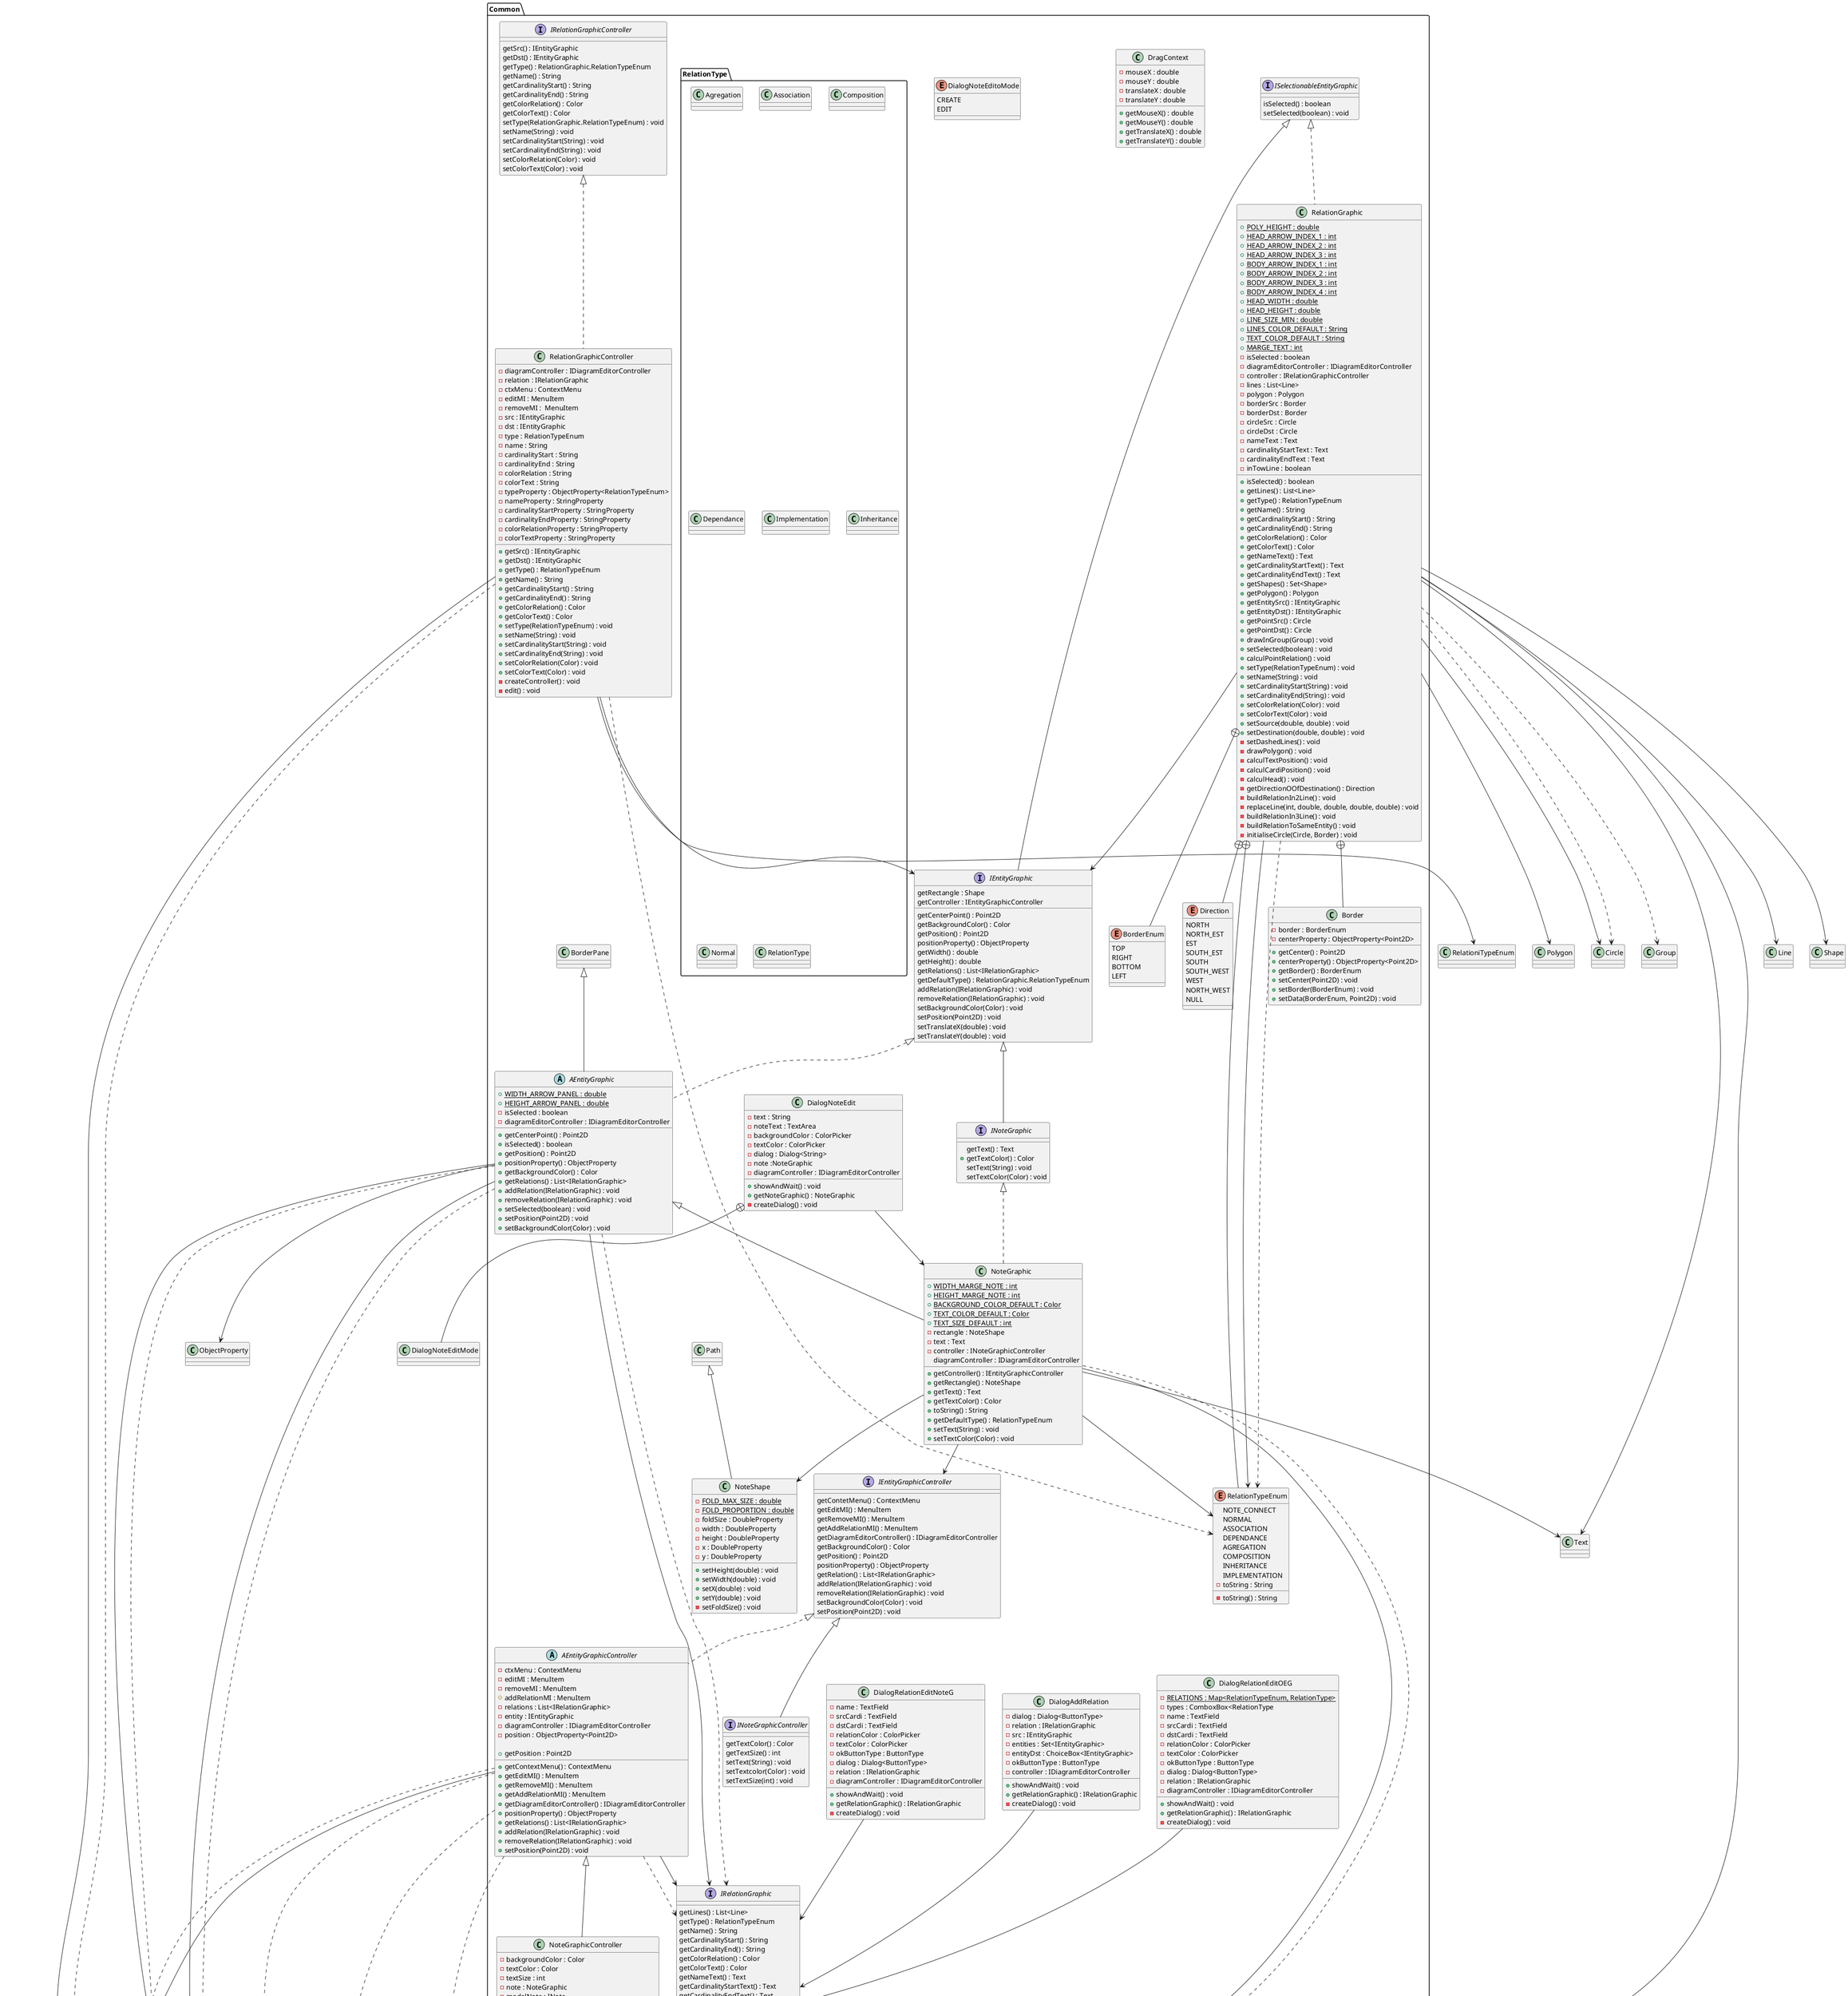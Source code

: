 @startuml
package Common {


    package RelationType {
                class Agregation
                class Association
                class Composition
                class Dependance
                class Implementation
                class Inheritance
                class Normal
                class RelationType
                
            }
    class DragContext {
            - mouseX : double
            - mouseY : double
            - translateX : double
            - translateY : double
        
            + getMouseX() : double
            + getMouseY() : double
            + getTranslateX() : double
            + getTranslateY() : double
    }
    
    abstract class AEntityGraphic extends BorderPane implements IEntityGraphic {
        + {static} WIDTH_ARROW_PANEL : double
        + {static} HEIGHT_ARROW_PANEL : double
        - isSelected : boolean
        - diagramEditorController : IDiagramEditorController
        
        + getCenterPoint() : Point2D
        + isSelected() : boolean
        + getPosition() : Point2D
        + positionProperty() : ObjectProperty
        + getBackgroundColor() : Color
        + getRelations() : List<IRelationGraphic>
        + addRelation(IRelationGraphic) : void
        + removeRelation(IRelationGraphic) : void
        + setSelected(boolean) : void
        + setPosition(Point2D) : void
        + setBackgroundColor(Color) : void
    }
    
    abstract class AEntityGraphicController implements IEntityGraphicController {
        - ctxMenu : ContextMenu
        - editMI : MenuItem
        - removeMI : MenuItem
        # addRelationMI : MenuItem
        - relations : List<IRelationGraphic>
        - entity : IEntityGraphic
        - diagramController : IDiagramEditorController
        - position : ObjectProperty<Point2D>
        
        + getContextMenu() : ContextMenu
        + getEditMI() : MenuItem
        + getRemoveMI() : MenuItem
        + getAddRelationMI() : MenuItem
        + getDiagramEditorController() : IDiagramEditorController
        + getPosition : Point2D
        + positionProperty() : ObjectProperty
        + getRelations() : List<IRelationGraphic>
        + addRelation(IRelationGraphic) : void
        + removeRelation(IRelationGraphic) : void
        + setPosition(Point2D) : void
    }
    
    class DialogAddRelation {
        - dialog : Dialog<ButtonType>
        - relation : IRelationGraphic
        - src : IEntityGraphic
        - entities : Set<IEntityGraphic>
        - entityDst : ChoiceBox<IEntityGraphic>
        - okButtonType : ButtonType
        - controller : IDiagramEditorController
        
        + showAndWait() : void
        + getRelationGraphic() : IRelationGraphic
        - createDialog() : void
    }
    class DialogNoteEdit {
        - text : String
        - noteText : TextArea
        - backgroundColor : ColorPicker
        - textColor : ColorPicker
        - dialog : Dialog<String>
        - note :NoteGraphic
        - diagramController : IDiagramEditorController
        
        + showAndWait() : void
        + getNoteGraphic() : NoteGraphic
        - createDialog() : void
    }
    enum DialogNoteEditoMode {
        CREATE
        EDIT
    }
    
    class DialogRelationEditNoteG {
        - name : TextField
        - srcCardi : TextField
        - dstCardi : TextField
        - relationColor : ColorPicker
        - textColor : ColorPicker
        - okButtonType : ButtonType
        - dialog : Dialog<ButtonType>
        - relation : IRelationGraphic
        - diagramController : IDiagramEditorController
        
        + showAndWait() : void
        + getRelationGraphic() : IRelationGraphic
        - createDialog() : void
        
    }
    
    class DialogRelationEditOEG {
        - {static} RELATIONS : Map<RelationTypeEnum, RelationType>
        - types : ComboxBox<RelationType
        - name : TextField
        - srcCardi : TextField
        - dstCardi : TextField
        - relationColor : ColorPicker
        - textColor : ColorPicker
        - okButtonType : ButtonType
        - dialog : Dialog<ButtonType>
        - relation : IRelationGraphic
        - diagramController : IDiagramEditorController
        
        + showAndWait() : void
        + getRelationGraphic() : IRelationGraphic
        - createDialog() : void
    }
    
    interface IEntityGraphic extends ISelectionableEntityGraphic {
        getCenterPoint() : Point2D
        getRectangle : Shape
        getBackgroundColor() : Color
        getPosition() : Point2D
        positionProperty() : ObjectProperty
        getWidth() : double
        getHeight() : double
        getController : IEntityGraphicController
        getRelations() : List<IRelationGraphic>
        getDefaultType() : RelationGraphic.RelationTypeEnum
        addRelation(IRelationGraphic) : void
        removeRelation(IRelationGraphic) : void
        setBackgroundColor(Color) : void
        setPosition(Point2D) : void
        setTranslateX(double) : void
        setTranslateY(double) : void
    }
    
    interface IEntityGraphicController {
        getContetMenu() : ContextMenu
        getEditMI() : MenuItem
        getRemoveMI() : MenuItem
        getAddRelationMI() : MenuItem
        getDiagramEditorController() : IDiagramEditorController
        getBackgroundColor() : Color
        getPosition() : Point2D
        positionProperty() : ObjectProperty
        getRelation() : List<IRelationGraphic>
        addRelation(IRelationGraphic) : void
        removeRelation(IRelationGraphic) : void
        setBackgroundColor(Color) : void
        setPosition(Point2D) : void
        
    }
    
    interface INoteGraphic extends IEntityGraphic {
        getText() : Text
        + getTextColor() : Color
        setText(String) : void
        setTextColor(Color) : void
    }
    interface INoteGraphicController extends IEntityGraphicController {
        getTextColor() : Color
        getTextSize() : int
        setText(String) : void
        setTextcolor(Color) : void
        setTextSize(int) : void
        
    }
    
    interface IRelationGraphic {
        getLines() : List<Line>
        getType() : RelationTypeEnum
        getName() : String
        getCardinalityStart() : String
        getCardinalityEnd() : String
        getColorRelation() : Color
        getColorText() : Color
        getNameText() : Text
        getCardinalityStartText() : Text
        getCardinalityEndText() : Text
        getshapes() : Set<Shape>
        getPolygon() : Polygon
        getEntitySrc() : IEntityGraphic
        getEntityDst() : IEntityGraphic
        getPointSrc() : Circle
        getPointDst() : Circle
        drawInGroup(Group) : void
        calculPointRelation() : void
        setType(RelationTypeEnum) : void
        setName(String) : void
        setCardinalityStart(String) : void
        setCardinalityEnd(String) : void
        setColorRelation(Color) : void
        setColorText(Color) : void
        setSource(double, double) : void
        setDestination(double, double) : void
    }
    interface IRelationGraphicController {
        getSrc() : IEntityGraphic
        getDst() : IEntityGraphic
        getType() : RelationGraphic.RelationTypeEnum
        getName() : String
        getCardinalityStart() : String
        getCardinalityEnd() : String
        getColorRelation() : Color
        getColorText() : Color
        setType(RelationGraphic.RelationTypeEnum) : void
        setName(String) : void
        setCardinalityStart(String) : void
        setCardinalityEnd(String) : void
        setColorRelation(Color) : void
        setColorText(Color) : void
    }
    interface ISelectionableEntityGraphic {
        isSelected() : boolean
        setSelected(boolean) : void
    }
    class NoteGraphic extends AEntityGraphic implements INoteGraphic  {
        + {static} WIDTH_MARGE_NOTE : int
        + {static} HEIGHT_MARGE_NOTE : int
        + {static} BACKGROUND_COLOR_DEFAULT : Color
        + {static} TEXT_COLOR_DEFAULT : Color
        + {static} TEXT_SIZE_DEFAULT : int
        - rectangle : NoteShape
        - text : Text
        - controller : INoteGraphicController
        diagramController : IDiagramEditorController
        
        + getController() : IEntityGraphicController
        + getRectangle() : NoteShape
        + getText() : Text
        + getTextColor() : Color
        + toString() : String
        + getDefaultType() : RelationTypeEnum
        + setText(String) : void
        + setTextColor(Color) : void
        
        
    }
    
    class NoteGraphicController extends AEntityGraphicController {
        - backgroundColor : Color
        - textColor : Color
        - textSize : int
        - note : NoteGraphic
        - modelNote : INote
        - diagramController : IDiagrameEditorController
        
        + getBackgroundColor() : Color
        + getTextColor() : Color
        + getTextSize() : int
        + setText(String) : void
        + setBackgroundColor(Color) : void
        + setTextColor(Color) : void
        + setTextSize(int) : void
        - createController() : void
        - edit() : void
    }
    
    class NoteShape extends Path {
        - {static} FOLD_MAX_SIZE : double
        - {static} FOLD_PROPORTION : double
        - foldSize : DoubleProperty
        - width : DoubleProperty
        - height : DoubleProperty
        - x : DoubleProperty
        - y : DoubleProperty
        
        + setHeight(double) : void
        + setWidth(double) : void
        + setX(double) : void
        + setY(double) : void
        - setFoldSize() : void
    }
    class RelationGraphic implements ISelectionableEntityGraphic {
        + {static} POLY_HEIGHT : double
        + {static} HEAD_ARROW_INDEX_1 : int
        + {static} HEAD_ARROW_INDEX_2 : int
        + {static} HEAD_ARROW_INDEX_3 : int
        + {static} BODY_ARROW_INDEX_1 : int            
        + {static} BODY_ARROW_INDEX_2 : int
        + {static} BODY_ARROW_INDEX_3 : int
        + {static} BODY_ARROW_INDEX_4 : int
        + {static} HEAD_WIDTH : double
        + {static} HEAD_HEIGHT : double
        + {static} LINE_SIZE_MIN : double
        + {static} LINES_COLOR_DEFAULT : String
        + {static} TEXT_COLOR_DEFAULT : String
        + {static} MARGE_TEXT : int
        - isSelected : boolean
        - diagramEditorController : IDiagramEditorController
        - controller : IRelationGraphicController
        - lines : List<Line>
        - polygon : Polygon
        - borderSrc : Border
        - borderDst : Border
        - circleSrc : Circle
        - circleDst : Circle
        - nameText : Text
        - cardinalityStartText : Text
        - cardinalityEndText : Text
        - inTowLine : boolean
        
        + isSelected() : boolean
        + getLines() : List<Line>
        + getType() : RelationTypeEnum
        + getName() : String
        + getCardinalityStart() : String
        + getCardinalityEnd() : String
        + getColorRelation() : Color
        + getColorText() : Color
        + getNameText() : Text
        + getCardinalityStartText() : Text
        + getCardinalityEndText() : Text
        + getShapes() : Set<Shape>
        + getPolygon() : Polygon
        + getEntitySrc() : IEntityGraphic
        + getEntityDst() : IEntityGraphic
        + getPointSrc() : Circle
        + getPointDst() : Circle
        + drawInGroup(Group) : void
        + setSelected(boolean) : void
        + calculPointRelation() : void
        + setType(RelationTypeEnum) : void
        + setName(String) : void
        + setCardinalityStart(String) : void
        + setCardinalityEnd(String) : void
        + setColorRelation(Color) : void
        + setColorText(Color) : void
        + setSource(double, double) : void
        + setDestination(double, double) : void
        - setDashedLines() : void
        - drawPolygon() : void
        - calculTextPosition() : void
        - calculCardiPosition() : void
        - calculHead() : void
        - getDirectionOOfDestination() : Direction
        - buildRelationIn2Line() : void
        - replaceLine(int, double, double, double, double) : void
        - buildRelationIn3Line() : void
        - buildRelationToSameEntity() : void
        - initialiseCircle(Circle, Border) : void
        
    }
    
    class Border {
        - border : BorderEnum
        - centerProperty : ObjectProperty<Point2D>
        
        + getCenter() : Point2D
        + centerProperty() : ObjectProperty<Point2D>
        + getBorder() : BorderEnum
        + setCenter(Point2D) : void
        + setBorder(BorderEnum) : void
        + setData(BorderEnum, Point2D) : void
    }
    enum BorderEnum {
    TOP
    RIGHT
    BOTTOM
    LEFT
    }
    enum Direction {
        NORTH
        NORTH_EST
        EST
        SOUTH_EST
        SOUTH
        SOUTH_WEST
        WEST
        NORTH_WEST
        NULL
    }
    enum RelationTypeEnum {
        NOTE_CONNECT
        NORMAL
        ASSOCIATION
        DEPENDANCE
        AGREGATION
        COMPOSITION
        INHERITANCE
        IMPLEMENTATION
        - toString : String
        
        - toString() : String
    }
    
    class RelationGraphicController implements IRelationGraphicController {
        - diagramController : IDiagramEditorController
        - relation : IRelationGraphic
        - ctxMenu : ContextMenu
        - editMI : MenuItem
        - removeMI :  MenuItem
        - src : IEntityGraphic
        - dst : IEntityGraphic
        - type : RelationTypeEnum 
        - name : String
        - cardinalityStart : String
        - cardinalityEnd : String
        - colorRelation : String
        - colorText : String
        - typeProperty : ObjectProperty<RelationTypeEnum>
        - nameProperty : StringProperty
        - cardinalityStartProperty : StringProperty
        - cardinalityEndProperty : StringProperty 
        - colorRelationProperty : StringProperty
        - colorTextProperty : StringProperty
        
        + getSrc() : IEntityGraphic
        + getDst() : IEntityGraphic
        + getType() : RelationTypeEnum
        + getName() : String
        + getCardinalityStart() : String
        + getCardinalityEnd() : String
        + getColorRelation() : Color
        + getColorText() : Color
        + setType(RelationTypeEnum) : void
        + setName(String) : void
        + setCardinalityStart(String) : void
        + setCardinalityEnd(String) : void
        + setColorRelation(Color) : void
        + setColorText(Color) : void
        - createController() : void
        - edit() : void
    }
}

DialogNoteEdit +-- DialogNoteEditMode
RelationGraphic +-- Border
RelationGraphic +-- BorderEnum
RelationGraphic +-- Direction
RelationGraphic +-- RelationTypeEnum
AEntityGraphic --> Point2D
AEntityGraphic --> ObjectProperty
AEntityGraphic --> Color
AEntityGraphic --> IRelationGraphic
AEntityGraphic ..> IRelationGraphic
AEntityGraphic ..> Point2D
AEntityGraphic ..> Color
AEntityGraphicController ..> ContextMenu
AEntityGraphicController ..> MenuItem
AEntityGraphicController ..> IDiagramEditorController
AEntityGraphicController ..> Point2D
AEntityGraphicController ..> IRelationGraphic
AEntityGraphicController --> IRelationGraphic
AEntityGraphicController --> Point2D
DialogAddRelation --> IRelationGraphic
DialogNoteEdit --> NoteGraphic
DialogRelationEditNoteG --> IRelationGraphic
DialogRelationEditOEG --> IRelationGraphic
NoteGraphic --> IEntityGraphicController
NoteGraphic --> NoteShape
NoteGraphic --> Text
NoteGraphic --> Color
NoteGraphic --> RelationTypeEnum
NoteGraphic ..> Color
NoteGraphicController --> Color
NoteGraphicController ..> Color
RelationGraphic --> Line
RelationGraphic --> RelationTypeEnum
RelationGraphic --> Color
RelationGraphic --> Text
RelationGraphic --> Shape
RelationGraphic --> Polygon
RelationGraphic --> IEntityGraphic
RelationGraphic --> Circle
RelationGraphic ..> Group
RelationGraphic ..> RelationTypeEnum
RelationGraphic ..> Circle
RelationGraphicController --> IEntityGraphic
RelationGraphicController --> RelationiTypeEnum
RelationGraphicController --> Color
RelationGraphicController ..> RelationTypeEnum
RelationGraphicController ..> Color

@enduml
